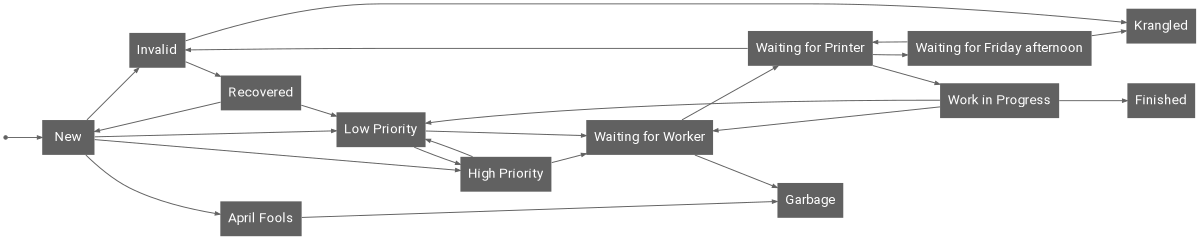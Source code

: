 digraph G {
        rankdir="LR"
        size="8"

        edge [arrowsize=0.5,
                color="#616161"
                ]
        node [shape = point,
                color="#616161"]; init;

        node [shape = rectangle,
                fontname="Roboto",
                style="filled,setlinewidth(0)",
                fillcolor="#616161",
                fontcolor=white];
        init -> New;
        New -> Invalid
        New -> "April Fools"
        "April Fools" -> Garbage
        New -> "Low Priority"
        New -> "High Priority"
        Invalid -> Krangled
        Invalid -> Recovered
        Recovered -> New
        Recovered -> "Low Priority"
        "Low Priority" -> "Waiting for Worker"
        "Low Priority" -> "High Priority"
        "High Priority" -> "Waiting for Worker"
        "High Priority" -> "Low Priority"
        "Waiting for Worker" -> Garbage
        "Waiting for Worker" -> "Waiting for Printer"
        "Waiting for Printer" -> "Waiting for Friday afternoon"
        "Waiting for Friday afternoon" -> Krangled
        "Waiting for Friday afternoon" -> "Waiting for Printer"
        "Waiting for Printer" -> "Work in Progress"
        "Work in Progress" -> "Low Priority"
        "Work in Progress" -> "Finished"
        "Work in Progress" -> "Waiting for Worker"
        "Waiting for Printer" -> "Invalid"
}

